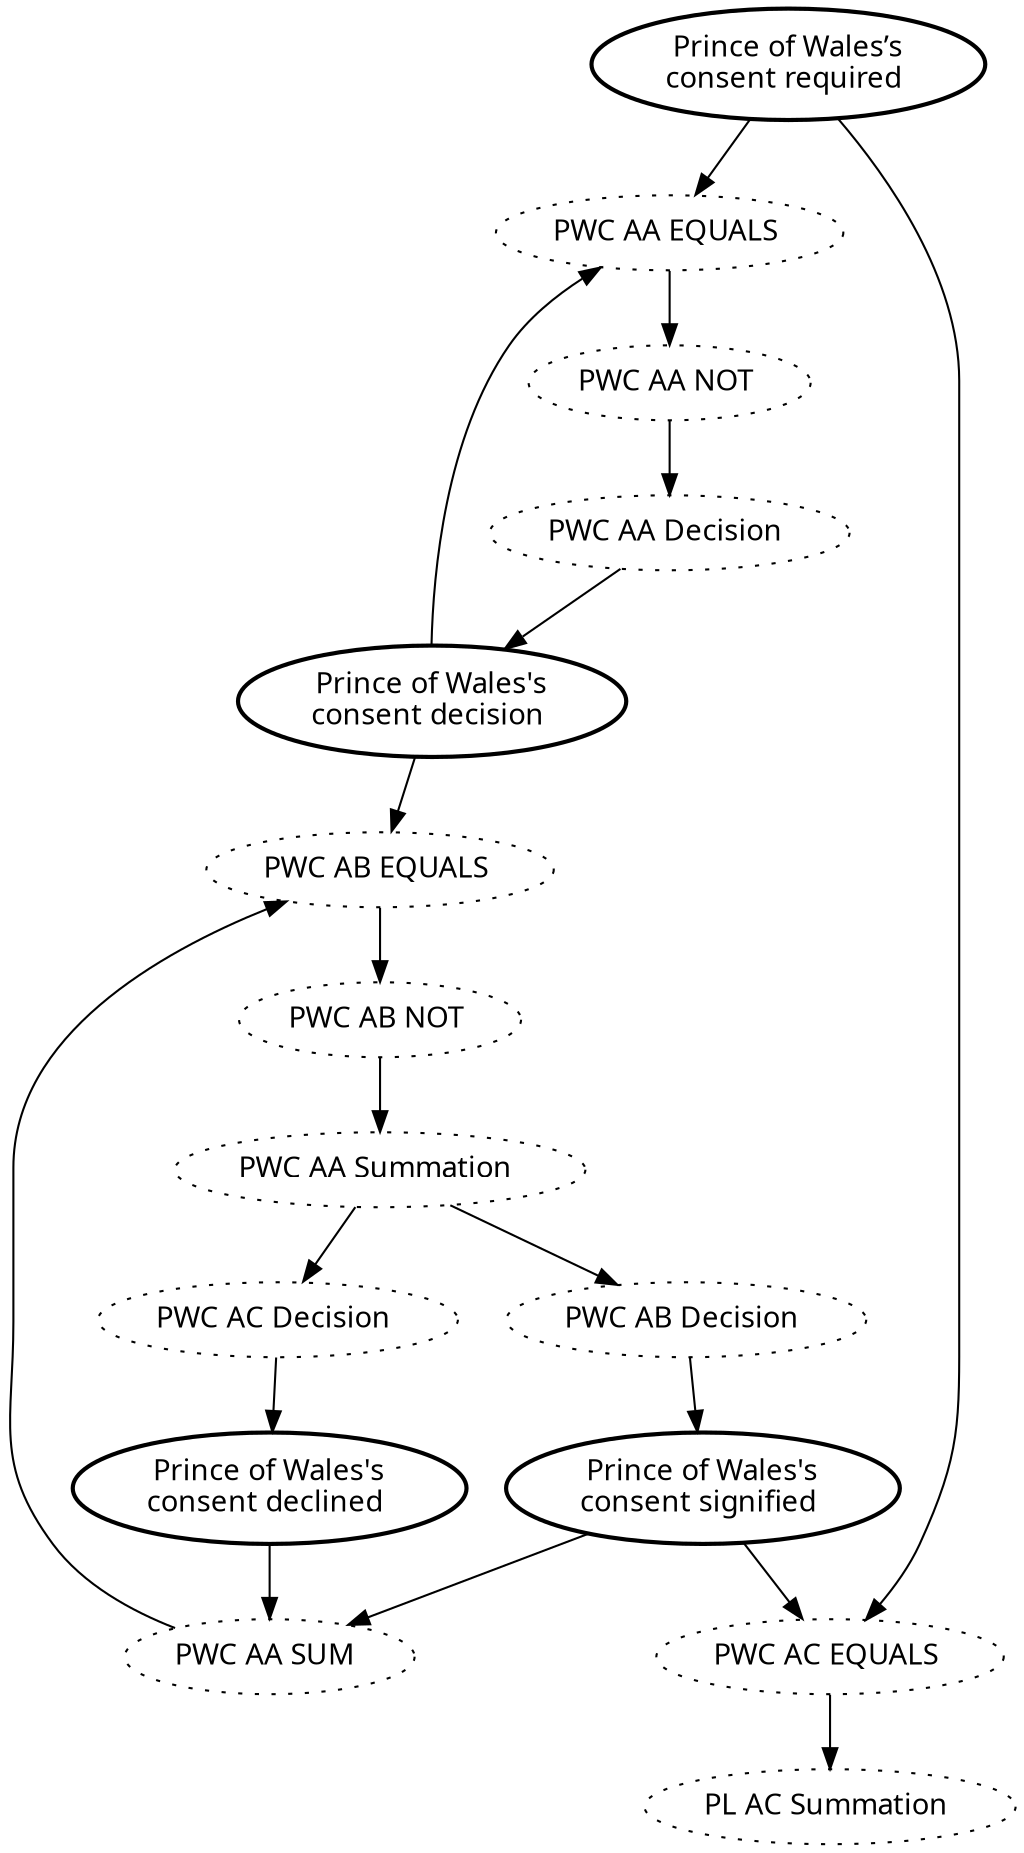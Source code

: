 digraph{graph[fontname="calibri"];node[fontname="calibri"];edge[fontname="calibri"];edge [style=solid, color=black];"1262"->"1257"[label=""];edge[style=solid, color=black];edge [style=solid, color=black];"1257"->"1251"[label=""];edge[style=solid, color=black];edge [style=solid, color=black];"1251"->"1253"[label=""];edge[style=solid, color=black];edge [style=solid, color=black];"1253"->"1263"[label=""];edge[style=solid, color=black];edge [style=solid, color=black];"1263"->"1257"[label=""];edge[style=solid, color=black];edge [style=solid, color=black];"1263"->"1258"[label=""];edge[style=solid, color=black];edge [style=solid, color=black];"1258"->"1252"[label=""];edge[style=solid, color=black];edge [style=solid, color=black];"1252"->"1260"[label=""];edge[style=solid, color=black];edge [style=solid, color=black];"1260"->"1254"[label=""];edge[style=solid, color=black];edge [style=solid, color=black];"1260"->"1255"[label=""];edge[style=solid, color=black];edge [style=solid, color=black];"1255"->"1265"[label=""];edge[style=solid, color=black];edge [style=solid, color=black];"1265"->"1256"[label=""];edge[style=solid, color=black];edge [style=solid, color=black];"1256"->"1258"[label=""];edge[style=solid, color=black];edge [style=solid, color=black];"1254"->"1264"[label=""];edge[style=solid, color=black];edge [style=solid, color=black];"1264"->"1256"[label=""];edge[style=solid, color=black];edge [style=solid, color=black];"1262"->"1259"[label=""];edge[style=solid, color=black];edge [style=solid, color=black];"1264"->"1259"[label=""];edge[style=solid, color=black];edge [style=solid, color=black];"1259"->"1261"[label=""];edge[style=solid, color=black];"1262" [label="Prince of Wales’s\nconsent required ", style=bold];"1257" [label="PWC AA EQUALS ", style=dotted];"1251" [label="PWC AA NOT ", style=dotted];"1253" [label="PWC AA Decision ", style=dotted];"1263" [label="Prince of Wales's\nconsent decision ", style=bold];"1258" [label="PWC AB EQUALS ", style=dotted];"1252" [label="PWC AB NOT ", style=dotted];"1260" [label="PWC AA Summation ", style=dotted];"1255" [label="PWC AC Decision ", style=dotted];"1265" [label="Prince of Wales's\nconsent declined ", style=bold];"1256" [label="PWC AA SUM ", style=dotted];"1254" [label="PWC AB Decision ", style=dotted];"1264" [label="Prince of Wales's\nconsent signified ", style=bold];"1259" [label="PWC AC EQUALS ", style=dotted];"1261" [label="PL AC Summation ", style=dotted];}